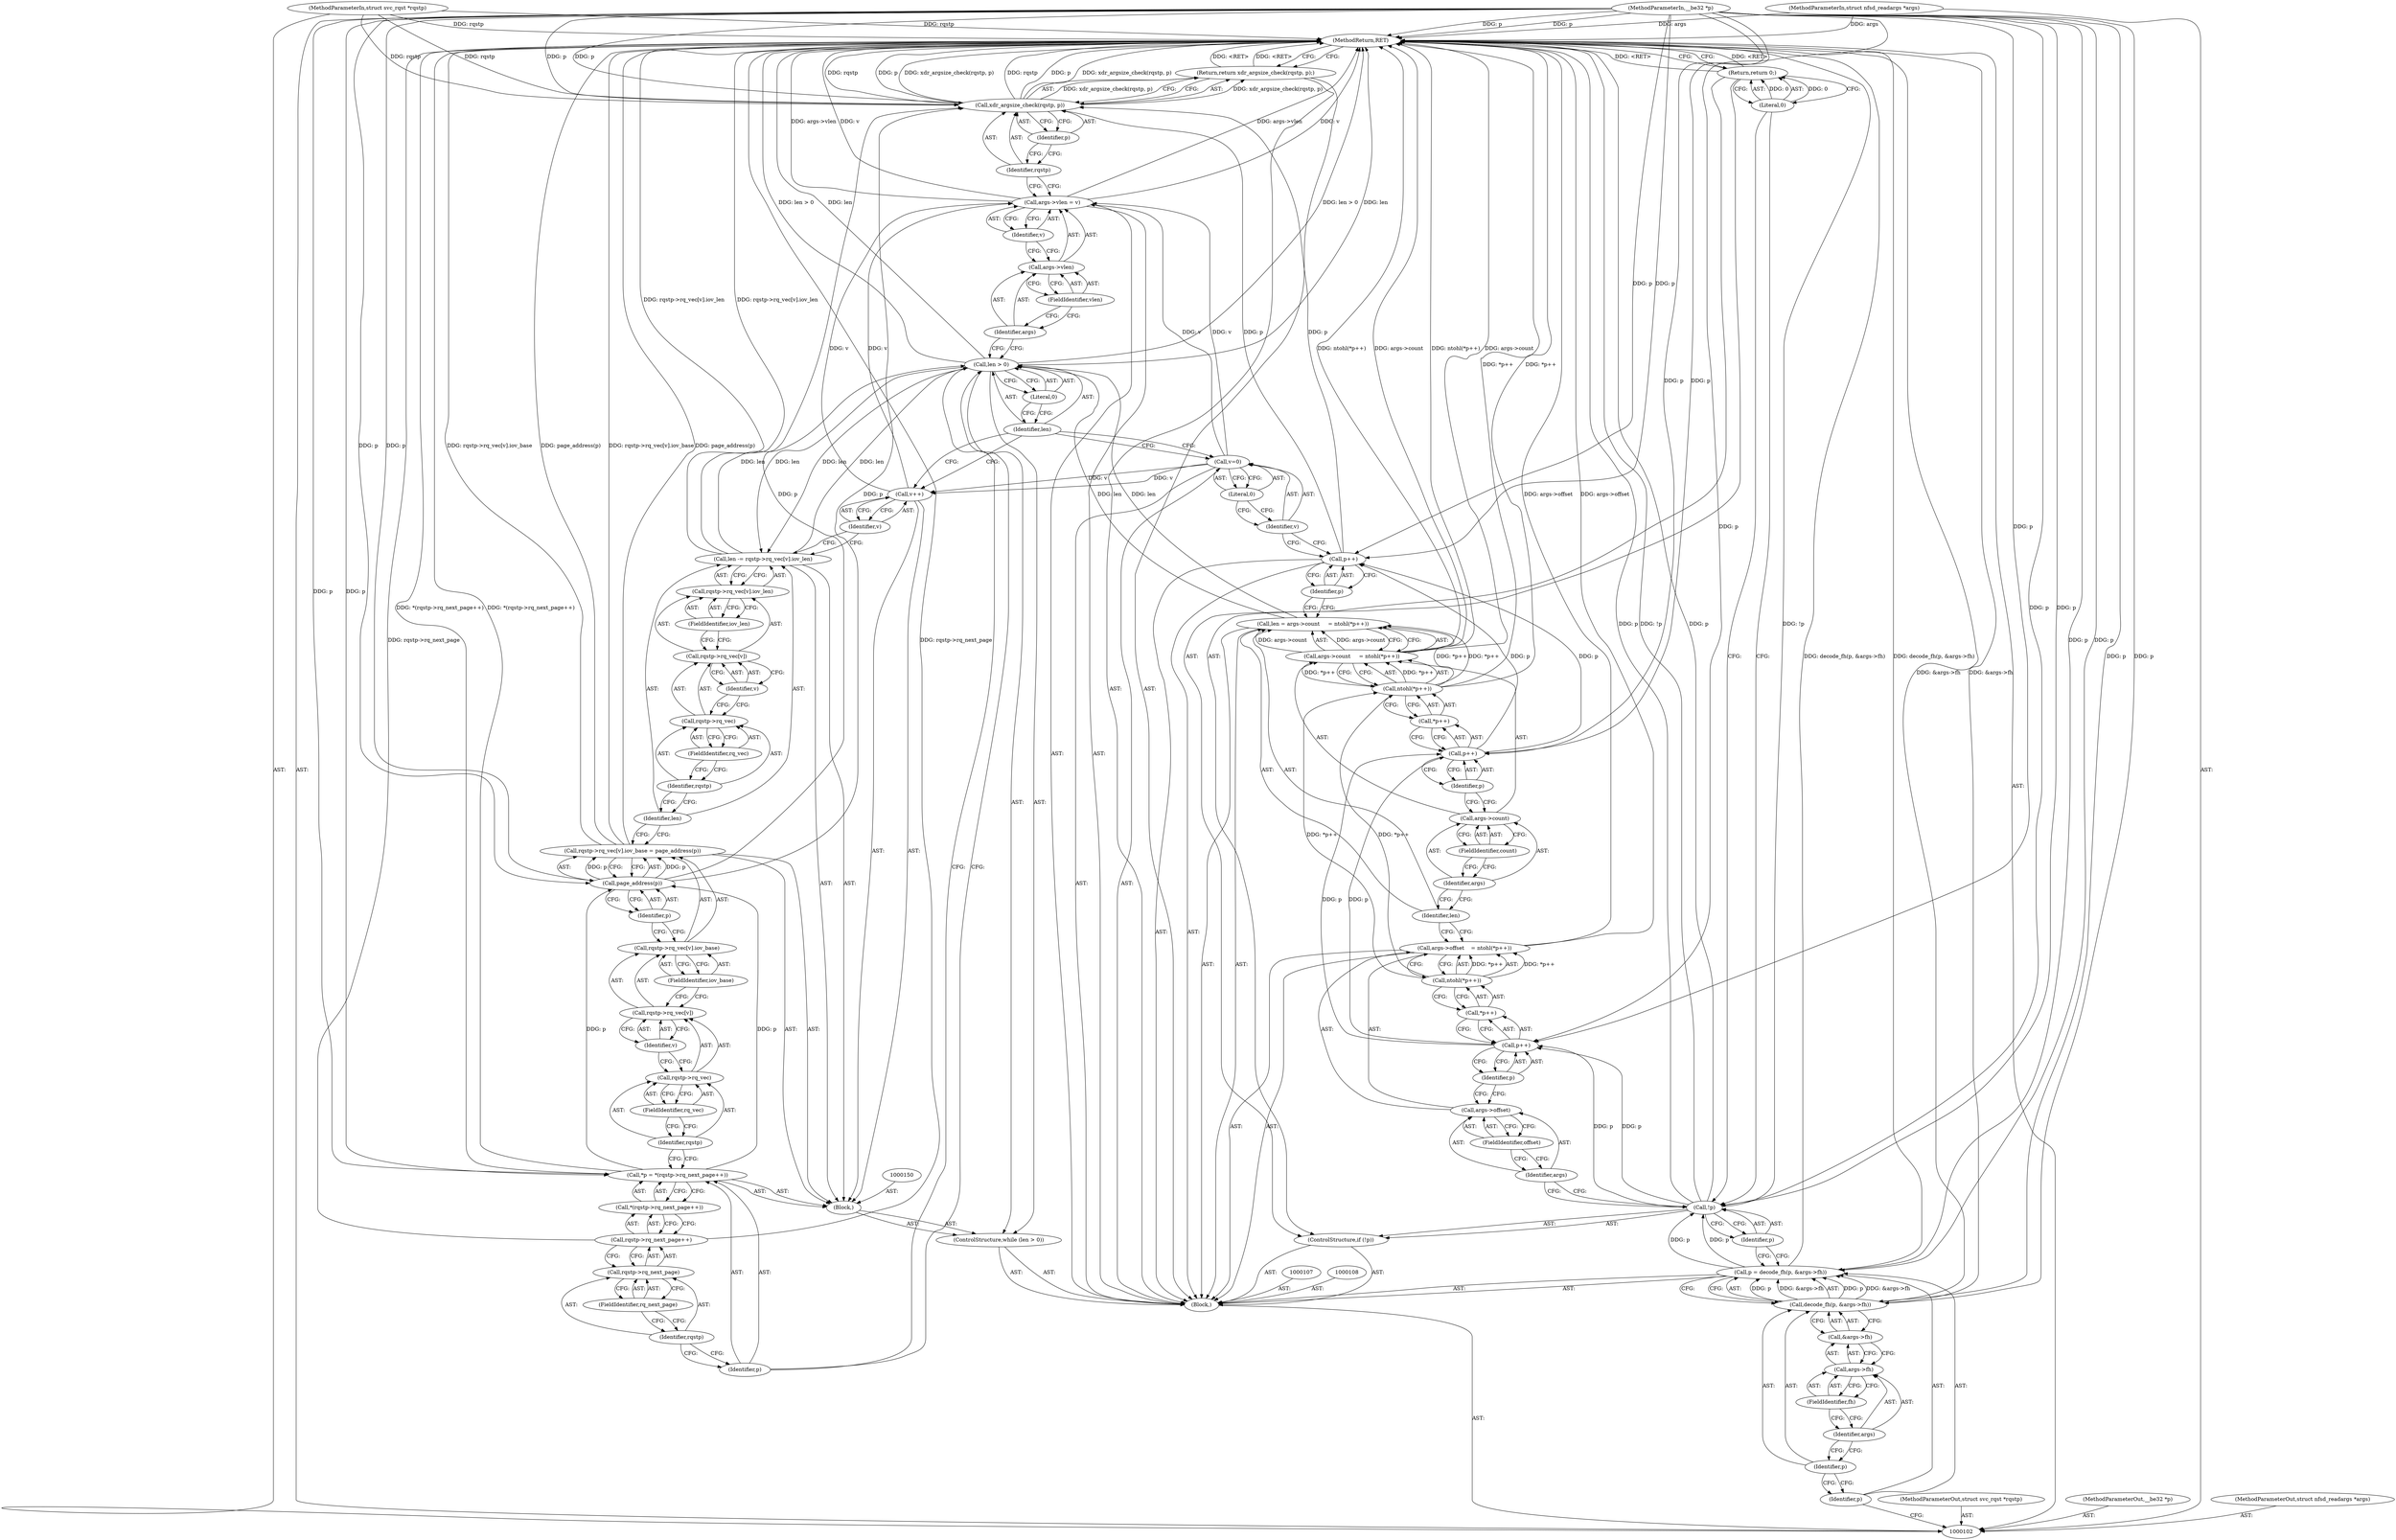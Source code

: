 digraph "1_linux_c70422f760c120480fee4de6c38804c72aa26bc1_15" {
"1000188" [label="(MethodReturn,RET)"];
"1000103" [label="(MethodParameterIn,struct svc_rqst *rqstp)"];
"1000261" [label="(MethodParameterOut,struct svc_rqst *rqstp)"];
"1000104" [label="(MethodParameterIn,__be32 *p)"];
"1000262" [label="(MethodParameterOut,__be32 *p)"];
"1000122" [label="(Call,args->offset    = ntohl(*p++))"];
"1000123" [label="(Call,args->offset)"];
"1000124" [label="(Identifier,args)"];
"1000126" [label="(Call,ntohl(*p++))"];
"1000127" [label="(Call,*p++)"];
"1000128" [label="(Call,p++)"];
"1000129" [label="(Identifier,p)"];
"1000125" [label="(FieldIdentifier,offset)"];
"1000135" [label="(FieldIdentifier,count)"];
"1000130" [label="(Call,len = args->count     = ntohl(*p++))"];
"1000131" [label="(Identifier,len)"];
"1000136" [label="(Call,ntohl(*p++))"];
"1000137" [label="(Call,*p++)"];
"1000138" [label="(Call,p++)"];
"1000139" [label="(Identifier,p)"];
"1000132" [label="(Call,args->count     = ntohl(*p++))"];
"1000133" [label="(Call,args->count)"];
"1000134" [label="(Identifier,args)"];
"1000140" [label="(Call,p++)"];
"1000141" [label="(Identifier,p)"];
"1000142" [label="(Call,v=0)"];
"1000143" [label="(Identifier,v)"];
"1000144" [label="(Literal,0)"];
"1000105" [label="(MethodParameterIn,struct nfsd_readargs *args)"];
"1000263" [label="(MethodParameterOut,struct nfsd_readargs *args)"];
"1000145" [label="(ControlStructure,while (len > 0))"];
"1000148" [label="(Literal,0)"];
"1000146" [label="(Call,len > 0)"];
"1000147" [label="(Identifier,len)"];
"1000151" [label="(Call,*p = *(rqstp->rq_next_page++))"];
"1000152" [label="(Identifier,p)"];
"1000153" [label="(Call,*(rqstp->rq_next_page++))"];
"1000149" [label="(Block,)"];
"1000154" [label="(Call,rqstp->rq_next_page++)"];
"1000155" [label="(Call,rqstp->rq_next_page)"];
"1000156" [label="(Identifier,rqstp)"];
"1000157" [label="(FieldIdentifier,rq_next_page)"];
"1000164" [label="(Identifier,v)"];
"1000165" [label="(FieldIdentifier,iov_base)"];
"1000158" [label="(Call,rqstp->rq_vec[v].iov_base = page_address(p))"];
"1000159" [label="(Call,rqstp->rq_vec[v].iov_base)"];
"1000160" [label="(Call,rqstp->rq_vec[v])"];
"1000161" [label="(Call,rqstp->rq_vec)"];
"1000162" [label="(Identifier,rqstp)"];
"1000166" [label="(Call,page_address(p))"];
"1000167" [label="(Identifier,p)"];
"1000163" [label="(FieldIdentifier,rq_vec)"];
"1000174" [label="(FieldIdentifier,rq_vec)"];
"1000168" [label="(Call,len -= rqstp->rq_vec[v].iov_len)"];
"1000169" [label="(Identifier,len)"];
"1000175" [label="(Identifier,v)"];
"1000176" [label="(FieldIdentifier,iov_len)"];
"1000170" [label="(Call,rqstp->rq_vec[v].iov_len)"];
"1000171" [label="(Call,rqstp->rq_vec[v])"];
"1000172" [label="(Call,rqstp->rq_vec)"];
"1000173" [label="(Identifier,rqstp)"];
"1000177" [label="(Call,v++)"];
"1000178" [label="(Identifier,v)"];
"1000183" [label="(Identifier,v)"];
"1000179" [label="(Call,args->vlen = v)"];
"1000180" [label="(Call,args->vlen)"];
"1000181" [label="(Identifier,args)"];
"1000182" [label="(FieldIdentifier,vlen)"];
"1000184" [label="(Return,return xdr_argsize_check(rqstp, p);)"];
"1000186" [label="(Identifier,rqstp)"];
"1000187" [label="(Identifier,p)"];
"1000185" [label="(Call,xdr_argsize_check(rqstp, p))"];
"1000106" [label="(Block,)"];
"1000109" [label="(Call,p = decode_fh(p, &args->fh))"];
"1000110" [label="(Identifier,p)"];
"1000112" [label="(Identifier,p)"];
"1000113" [label="(Call,&args->fh)"];
"1000114" [label="(Call,args->fh)"];
"1000115" [label="(Identifier,args)"];
"1000116" [label="(FieldIdentifier,fh)"];
"1000111" [label="(Call,decode_fh(p, &args->fh))"];
"1000117" [label="(ControlStructure,if (!p))"];
"1000118" [label="(Call,!p)"];
"1000119" [label="(Identifier,p)"];
"1000120" [label="(Return,return 0;)"];
"1000121" [label="(Literal,0)"];
"1000188" -> "1000102"  [label="AST: "];
"1000188" -> "1000120"  [label="CFG: "];
"1000188" -> "1000184"  [label="CFG: "];
"1000158" -> "1000188"  [label="DDG: rqstp->rq_vec[v].iov_base"];
"1000158" -> "1000188"  [label="DDG: page_address(p)"];
"1000185" -> "1000188"  [label="DDG: xdr_argsize_check(rqstp, p)"];
"1000185" -> "1000188"  [label="DDG: rqstp"];
"1000185" -> "1000188"  [label="DDG: p"];
"1000105" -> "1000188"  [label="DDG: args"];
"1000179" -> "1000188"  [label="DDG: args->vlen"];
"1000179" -> "1000188"  [label="DDG: v"];
"1000151" -> "1000188"  [label="DDG: *(rqstp->rq_next_page++)"];
"1000118" -> "1000188"  [label="DDG: !p"];
"1000118" -> "1000188"  [label="DDG: p"];
"1000132" -> "1000188"  [label="DDG: args->count"];
"1000132" -> "1000188"  [label="DDG: ntohl(*p++)"];
"1000111" -> "1000188"  [label="DDG: &args->fh"];
"1000146" -> "1000188"  [label="DDG: len > 0"];
"1000146" -> "1000188"  [label="DDG: len"];
"1000104" -> "1000188"  [label="DDG: p"];
"1000122" -> "1000188"  [label="DDG: args->offset"];
"1000154" -> "1000188"  [label="DDG: rqstp->rq_next_page"];
"1000103" -> "1000188"  [label="DDG: rqstp"];
"1000168" -> "1000188"  [label="DDG: rqstp->rq_vec[v].iov_len"];
"1000109" -> "1000188"  [label="DDG: decode_fh(p, &args->fh)"];
"1000136" -> "1000188"  [label="DDG: *p++"];
"1000184" -> "1000188"  [label="DDG: <RET>"];
"1000120" -> "1000188"  [label="DDG: <RET>"];
"1000103" -> "1000102"  [label="AST: "];
"1000103" -> "1000188"  [label="DDG: rqstp"];
"1000103" -> "1000185"  [label="DDG: rqstp"];
"1000261" -> "1000102"  [label="AST: "];
"1000104" -> "1000102"  [label="AST: "];
"1000104" -> "1000188"  [label="DDG: p"];
"1000104" -> "1000109"  [label="DDG: p"];
"1000104" -> "1000111"  [label="DDG: p"];
"1000104" -> "1000118"  [label="DDG: p"];
"1000104" -> "1000128"  [label="DDG: p"];
"1000104" -> "1000138"  [label="DDG: p"];
"1000104" -> "1000140"  [label="DDG: p"];
"1000104" -> "1000151"  [label="DDG: p"];
"1000104" -> "1000166"  [label="DDG: p"];
"1000104" -> "1000185"  [label="DDG: p"];
"1000262" -> "1000102"  [label="AST: "];
"1000122" -> "1000106"  [label="AST: "];
"1000122" -> "1000126"  [label="CFG: "];
"1000123" -> "1000122"  [label="AST: "];
"1000126" -> "1000122"  [label="AST: "];
"1000131" -> "1000122"  [label="CFG: "];
"1000122" -> "1000188"  [label="DDG: args->offset"];
"1000126" -> "1000122"  [label="DDG: *p++"];
"1000123" -> "1000122"  [label="AST: "];
"1000123" -> "1000125"  [label="CFG: "];
"1000124" -> "1000123"  [label="AST: "];
"1000125" -> "1000123"  [label="AST: "];
"1000129" -> "1000123"  [label="CFG: "];
"1000124" -> "1000123"  [label="AST: "];
"1000124" -> "1000118"  [label="CFG: "];
"1000125" -> "1000124"  [label="CFG: "];
"1000126" -> "1000122"  [label="AST: "];
"1000126" -> "1000127"  [label="CFG: "];
"1000127" -> "1000126"  [label="AST: "];
"1000122" -> "1000126"  [label="CFG: "];
"1000126" -> "1000122"  [label="DDG: *p++"];
"1000126" -> "1000136"  [label="DDG: *p++"];
"1000127" -> "1000126"  [label="AST: "];
"1000127" -> "1000128"  [label="CFG: "];
"1000128" -> "1000127"  [label="AST: "];
"1000126" -> "1000127"  [label="CFG: "];
"1000128" -> "1000127"  [label="AST: "];
"1000128" -> "1000129"  [label="CFG: "];
"1000129" -> "1000128"  [label="AST: "];
"1000127" -> "1000128"  [label="CFG: "];
"1000118" -> "1000128"  [label="DDG: p"];
"1000104" -> "1000128"  [label="DDG: p"];
"1000128" -> "1000138"  [label="DDG: p"];
"1000129" -> "1000128"  [label="AST: "];
"1000129" -> "1000123"  [label="CFG: "];
"1000128" -> "1000129"  [label="CFG: "];
"1000125" -> "1000123"  [label="AST: "];
"1000125" -> "1000124"  [label="CFG: "];
"1000123" -> "1000125"  [label="CFG: "];
"1000135" -> "1000133"  [label="AST: "];
"1000135" -> "1000134"  [label="CFG: "];
"1000133" -> "1000135"  [label="CFG: "];
"1000130" -> "1000106"  [label="AST: "];
"1000130" -> "1000132"  [label="CFG: "];
"1000131" -> "1000130"  [label="AST: "];
"1000132" -> "1000130"  [label="AST: "];
"1000141" -> "1000130"  [label="CFG: "];
"1000132" -> "1000130"  [label="DDG: args->count"];
"1000136" -> "1000130"  [label="DDG: *p++"];
"1000130" -> "1000146"  [label="DDG: len"];
"1000131" -> "1000130"  [label="AST: "];
"1000131" -> "1000122"  [label="CFG: "];
"1000134" -> "1000131"  [label="CFG: "];
"1000136" -> "1000132"  [label="AST: "];
"1000136" -> "1000137"  [label="CFG: "];
"1000137" -> "1000136"  [label="AST: "];
"1000132" -> "1000136"  [label="CFG: "];
"1000136" -> "1000188"  [label="DDG: *p++"];
"1000136" -> "1000130"  [label="DDG: *p++"];
"1000136" -> "1000132"  [label="DDG: *p++"];
"1000126" -> "1000136"  [label="DDG: *p++"];
"1000137" -> "1000136"  [label="AST: "];
"1000137" -> "1000138"  [label="CFG: "];
"1000138" -> "1000137"  [label="AST: "];
"1000136" -> "1000137"  [label="CFG: "];
"1000138" -> "1000137"  [label="AST: "];
"1000138" -> "1000139"  [label="CFG: "];
"1000139" -> "1000138"  [label="AST: "];
"1000137" -> "1000138"  [label="CFG: "];
"1000128" -> "1000138"  [label="DDG: p"];
"1000104" -> "1000138"  [label="DDG: p"];
"1000138" -> "1000140"  [label="DDG: p"];
"1000139" -> "1000138"  [label="AST: "];
"1000139" -> "1000133"  [label="CFG: "];
"1000138" -> "1000139"  [label="CFG: "];
"1000132" -> "1000130"  [label="AST: "];
"1000132" -> "1000136"  [label="CFG: "];
"1000133" -> "1000132"  [label="AST: "];
"1000136" -> "1000132"  [label="AST: "];
"1000130" -> "1000132"  [label="CFG: "];
"1000132" -> "1000188"  [label="DDG: args->count"];
"1000132" -> "1000188"  [label="DDG: ntohl(*p++)"];
"1000132" -> "1000130"  [label="DDG: args->count"];
"1000136" -> "1000132"  [label="DDG: *p++"];
"1000133" -> "1000132"  [label="AST: "];
"1000133" -> "1000135"  [label="CFG: "];
"1000134" -> "1000133"  [label="AST: "];
"1000135" -> "1000133"  [label="AST: "];
"1000139" -> "1000133"  [label="CFG: "];
"1000134" -> "1000133"  [label="AST: "];
"1000134" -> "1000131"  [label="CFG: "];
"1000135" -> "1000134"  [label="CFG: "];
"1000140" -> "1000106"  [label="AST: "];
"1000140" -> "1000141"  [label="CFG: "];
"1000141" -> "1000140"  [label="AST: "];
"1000143" -> "1000140"  [label="CFG: "];
"1000138" -> "1000140"  [label="DDG: p"];
"1000104" -> "1000140"  [label="DDG: p"];
"1000140" -> "1000185"  [label="DDG: p"];
"1000141" -> "1000140"  [label="AST: "];
"1000141" -> "1000130"  [label="CFG: "];
"1000140" -> "1000141"  [label="CFG: "];
"1000142" -> "1000106"  [label="AST: "];
"1000142" -> "1000144"  [label="CFG: "];
"1000143" -> "1000142"  [label="AST: "];
"1000144" -> "1000142"  [label="AST: "];
"1000147" -> "1000142"  [label="CFG: "];
"1000142" -> "1000177"  [label="DDG: v"];
"1000142" -> "1000179"  [label="DDG: v"];
"1000143" -> "1000142"  [label="AST: "];
"1000143" -> "1000140"  [label="CFG: "];
"1000144" -> "1000143"  [label="CFG: "];
"1000144" -> "1000142"  [label="AST: "];
"1000144" -> "1000143"  [label="CFG: "];
"1000142" -> "1000144"  [label="CFG: "];
"1000105" -> "1000102"  [label="AST: "];
"1000105" -> "1000188"  [label="DDG: args"];
"1000263" -> "1000102"  [label="AST: "];
"1000145" -> "1000106"  [label="AST: "];
"1000146" -> "1000145"  [label="AST: "];
"1000149" -> "1000145"  [label="AST: "];
"1000148" -> "1000146"  [label="AST: "];
"1000148" -> "1000147"  [label="CFG: "];
"1000146" -> "1000148"  [label="CFG: "];
"1000146" -> "1000145"  [label="AST: "];
"1000146" -> "1000148"  [label="CFG: "];
"1000147" -> "1000146"  [label="AST: "];
"1000148" -> "1000146"  [label="AST: "];
"1000152" -> "1000146"  [label="CFG: "];
"1000181" -> "1000146"  [label="CFG: "];
"1000146" -> "1000188"  [label="DDG: len > 0"];
"1000146" -> "1000188"  [label="DDG: len"];
"1000168" -> "1000146"  [label="DDG: len"];
"1000130" -> "1000146"  [label="DDG: len"];
"1000146" -> "1000168"  [label="DDG: len"];
"1000147" -> "1000146"  [label="AST: "];
"1000147" -> "1000177"  [label="CFG: "];
"1000147" -> "1000142"  [label="CFG: "];
"1000148" -> "1000147"  [label="CFG: "];
"1000151" -> "1000149"  [label="AST: "];
"1000151" -> "1000153"  [label="CFG: "];
"1000152" -> "1000151"  [label="AST: "];
"1000153" -> "1000151"  [label="AST: "];
"1000162" -> "1000151"  [label="CFG: "];
"1000151" -> "1000188"  [label="DDG: *(rqstp->rq_next_page++)"];
"1000104" -> "1000151"  [label="DDG: p"];
"1000151" -> "1000166"  [label="DDG: p"];
"1000152" -> "1000151"  [label="AST: "];
"1000152" -> "1000146"  [label="CFG: "];
"1000156" -> "1000152"  [label="CFG: "];
"1000153" -> "1000151"  [label="AST: "];
"1000153" -> "1000154"  [label="CFG: "];
"1000154" -> "1000153"  [label="AST: "];
"1000151" -> "1000153"  [label="CFG: "];
"1000149" -> "1000145"  [label="AST: "];
"1000150" -> "1000149"  [label="AST: "];
"1000151" -> "1000149"  [label="AST: "];
"1000158" -> "1000149"  [label="AST: "];
"1000168" -> "1000149"  [label="AST: "];
"1000177" -> "1000149"  [label="AST: "];
"1000154" -> "1000153"  [label="AST: "];
"1000154" -> "1000155"  [label="CFG: "];
"1000155" -> "1000154"  [label="AST: "];
"1000153" -> "1000154"  [label="CFG: "];
"1000154" -> "1000188"  [label="DDG: rqstp->rq_next_page"];
"1000155" -> "1000154"  [label="AST: "];
"1000155" -> "1000157"  [label="CFG: "];
"1000156" -> "1000155"  [label="AST: "];
"1000157" -> "1000155"  [label="AST: "];
"1000154" -> "1000155"  [label="CFG: "];
"1000156" -> "1000155"  [label="AST: "];
"1000156" -> "1000152"  [label="CFG: "];
"1000157" -> "1000156"  [label="CFG: "];
"1000157" -> "1000155"  [label="AST: "];
"1000157" -> "1000156"  [label="CFG: "];
"1000155" -> "1000157"  [label="CFG: "];
"1000164" -> "1000160"  [label="AST: "];
"1000164" -> "1000161"  [label="CFG: "];
"1000160" -> "1000164"  [label="CFG: "];
"1000165" -> "1000159"  [label="AST: "];
"1000165" -> "1000160"  [label="CFG: "];
"1000159" -> "1000165"  [label="CFG: "];
"1000158" -> "1000149"  [label="AST: "];
"1000158" -> "1000166"  [label="CFG: "];
"1000159" -> "1000158"  [label="AST: "];
"1000166" -> "1000158"  [label="AST: "];
"1000169" -> "1000158"  [label="CFG: "];
"1000158" -> "1000188"  [label="DDG: rqstp->rq_vec[v].iov_base"];
"1000158" -> "1000188"  [label="DDG: page_address(p)"];
"1000166" -> "1000158"  [label="DDG: p"];
"1000159" -> "1000158"  [label="AST: "];
"1000159" -> "1000165"  [label="CFG: "];
"1000160" -> "1000159"  [label="AST: "];
"1000165" -> "1000159"  [label="AST: "];
"1000167" -> "1000159"  [label="CFG: "];
"1000160" -> "1000159"  [label="AST: "];
"1000160" -> "1000164"  [label="CFG: "];
"1000161" -> "1000160"  [label="AST: "];
"1000164" -> "1000160"  [label="AST: "];
"1000165" -> "1000160"  [label="CFG: "];
"1000161" -> "1000160"  [label="AST: "];
"1000161" -> "1000163"  [label="CFG: "];
"1000162" -> "1000161"  [label="AST: "];
"1000163" -> "1000161"  [label="AST: "];
"1000164" -> "1000161"  [label="CFG: "];
"1000162" -> "1000161"  [label="AST: "];
"1000162" -> "1000151"  [label="CFG: "];
"1000163" -> "1000162"  [label="CFG: "];
"1000166" -> "1000158"  [label="AST: "];
"1000166" -> "1000167"  [label="CFG: "];
"1000167" -> "1000166"  [label="AST: "];
"1000158" -> "1000166"  [label="CFG: "];
"1000166" -> "1000158"  [label="DDG: p"];
"1000151" -> "1000166"  [label="DDG: p"];
"1000104" -> "1000166"  [label="DDG: p"];
"1000166" -> "1000185"  [label="DDG: p"];
"1000167" -> "1000166"  [label="AST: "];
"1000167" -> "1000159"  [label="CFG: "];
"1000166" -> "1000167"  [label="CFG: "];
"1000163" -> "1000161"  [label="AST: "];
"1000163" -> "1000162"  [label="CFG: "];
"1000161" -> "1000163"  [label="CFG: "];
"1000174" -> "1000172"  [label="AST: "];
"1000174" -> "1000173"  [label="CFG: "];
"1000172" -> "1000174"  [label="CFG: "];
"1000168" -> "1000149"  [label="AST: "];
"1000168" -> "1000170"  [label="CFG: "];
"1000169" -> "1000168"  [label="AST: "];
"1000170" -> "1000168"  [label="AST: "];
"1000178" -> "1000168"  [label="CFG: "];
"1000168" -> "1000188"  [label="DDG: rqstp->rq_vec[v].iov_len"];
"1000168" -> "1000146"  [label="DDG: len"];
"1000146" -> "1000168"  [label="DDG: len"];
"1000169" -> "1000168"  [label="AST: "];
"1000169" -> "1000158"  [label="CFG: "];
"1000173" -> "1000169"  [label="CFG: "];
"1000175" -> "1000171"  [label="AST: "];
"1000175" -> "1000172"  [label="CFG: "];
"1000171" -> "1000175"  [label="CFG: "];
"1000176" -> "1000170"  [label="AST: "];
"1000176" -> "1000171"  [label="CFG: "];
"1000170" -> "1000176"  [label="CFG: "];
"1000170" -> "1000168"  [label="AST: "];
"1000170" -> "1000176"  [label="CFG: "];
"1000171" -> "1000170"  [label="AST: "];
"1000176" -> "1000170"  [label="AST: "];
"1000168" -> "1000170"  [label="CFG: "];
"1000171" -> "1000170"  [label="AST: "];
"1000171" -> "1000175"  [label="CFG: "];
"1000172" -> "1000171"  [label="AST: "];
"1000175" -> "1000171"  [label="AST: "];
"1000176" -> "1000171"  [label="CFG: "];
"1000172" -> "1000171"  [label="AST: "];
"1000172" -> "1000174"  [label="CFG: "];
"1000173" -> "1000172"  [label="AST: "];
"1000174" -> "1000172"  [label="AST: "];
"1000175" -> "1000172"  [label="CFG: "];
"1000173" -> "1000172"  [label="AST: "];
"1000173" -> "1000169"  [label="CFG: "];
"1000174" -> "1000173"  [label="CFG: "];
"1000177" -> "1000149"  [label="AST: "];
"1000177" -> "1000178"  [label="CFG: "];
"1000178" -> "1000177"  [label="AST: "];
"1000147" -> "1000177"  [label="CFG: "];
"1000142" -> "1000177"  [label="DDG: v"];
"1000177" -> "1000179"  [label="DDG: v"];
"1000178" -> "1000177"  [label="AST: "];
"1000178" -> "1000168"  [label="CFG: "];
"1000177" -> "1000178"  [label="CFG: "];
"1000183" -> "1000179"  [label="AST: "];
"1000183" -> "1000180"  [label="CFG: "];
"1000179" -> "1000183"  [label="CFG: "];
"1000179" -> "1000106"  [label="AST: "];
"1000179" -> "1000183"  [label="CFG: "];
"1000180" -> "1000179"  [label="AST: "];
"1000183" -> "1000179"  [label="AST: "];
"1000186" -> "1000179"  [label="CFG: "];
"1000179" -> "1000188"  [label="DDG: args->vlen"];
"1000179" -> "1000188"  [label="DDG: v"];
"1000177" -> "1000179"  [label="DDG: v"];
"1000142" -> "1000179"  [label="DDG: v"];
"1000180" -> "1000179"  [label="AST: "];
"1000180" -> "1000182"  [label="CFG: "];
"1000181" -> "1000180"  [label="AST: "];
"1000182" -> "1000180"  [label="AST: "];
"1000183" -> "1000180"  [label="CFG: "];
"1000181" -> "1000180"  [label="AST: "];
"1000181" -> "1000146"  [label="CFG: "];
"1000182" -> "1000181"  [label="CFG: "];
"1000182" -> "1000180"  [label="AST: "];
"1000182" -> "1000181"  [label="CFG: "];
"1000180" -> "1000182"  [label="CFG: "];
"1000184" -> "1000106"  [label="AST: "];
"1000184" -> "1000185"  [label="CFG: "];
"1000185" -> "1000184"  [label="AST: "];
"1000188" -> "1000184"  [label="CFG: "];
"1000184" -> "1000188"  [label="DDG: <RET>"];
"1000185" -> "1000184"  [label="DDG: xdr_argsize_check(rqstp, p)"];
"1000186" -> "1000185"  [label="AST: "];
"1000186" -> "1000179"  [label="CFG: "];
"1000187" -> "1000186"  [label="CFG: "];
"1000187" -> "1000185"  [label="AST: "];
"1000187" -> "1000186"  [label="CFG: "];
"1000185" -> "1000187"  [label="CFG: "];
"1000185" -> "1000184"  [label="AST: "];
"1000185" -> "1000187"  [label="CFG: "];
"1000186" -> "1000185"  [label="AST: "];
"1000187" -> "1000185"  [label="AST: "];
"1000184" -> "1000185"  [label="CFG: "];
"1000185" -> "1000188"  [label="DDG: xdr_argsize_check(rqstp, p)"];
"1000185" -> "1000188"  [label="DDG: rqstp"];
"1000185" -> "1000188"  [label="DDG: p"];
"1000185" -> "1000184"  [label="DDG: xdr_argsize_check(rqstp, p)"];
"1000103" -> "1000185"  [label="DDG: rqstp"];
"1000140" -> "1000185"  [label="DDG: p"];
"1000166" -> "1000185"  [label="DDG: p"];
"1000104" -> "1000185"  [label="DDG: p"];
"1000106" -> "1000102"  [label="AST: "];
"1000107" -> "1000106"  [label="AST: "];
"1000108" -> "1000106"  [label="AST: "];
"1000109" -> "1000106"  [label="AST: "];
"1000117" -> "1000106"  [label="AST: "];
"1000122" -> "1000106"  [label="AST: "];
"1000130" -> "1000106"  [label="AST: "];
"1000140" -> "1000106"  [label="AST: "];
"1000142" -> "1000106"  [label="AST: "];
"1000145" -> "1000106"  [label="AST: "];
"1000179" -> "1000106"  [label="AST: "];
"1000184" -> "1000106"  [label="AST: "];
"1000109" -> "1000106"  [label="AST: "];
"1000109" -> "1000111"  [label="CFG: "];
"1000110" -> "1000109"  [label="AST: "];
"1000111" -> "1000109"  [label="AST: "];
"1000119" -> "1000109"  [label="CFG: "];
"1000109" -> "1000188"  [label="DDG: decode_fh(p, &args->fh)"];
"1000111" -> "1000109"  [label="DDG: p"];
"1000111" -> "1000109"  [label="DDG: &args->fh"];
"1000104" -> "1000109"  [label="DDG: p"];
"1000109" -> "1000118"  [label="DDG: p"];
"1000110" -> "1000109"  [label="AST: "];
"1000110" -> "1000102"  [label="CFG: "];
"1000112" -> "1000110"  [label="CFG: "];
"1000112" -> "1000111"  [label="AST: "];
"1000112" -> "1000110"  [label="CFG: "];
"1000115" -> "1000112"  [label="CFG: "];
"1000113" -> "1000111"  [label="AST: "];
"1000113" -> "1000114"  [label="CFG: "];
"1000114" -> "1000113"  [label="AST: "];
"1000111" -> "1000113"  [label="CFG: "];
"1000114" -> "1000113"  [label="AST: "];
"1000114" -> "1000116"  [label="CFG: "];
"1000115" -> "1000114"  [label="AST: "];
"1000116" -> "1000114"  [label="AST: "];
"1000113" -> "1000114"  [label="CFG: "];
"1000115" -> "1000114"  [label="AST: "];
"1000115" -> "1000112"  [label="CFG: "];
"1000116" -> "1000115"  [label="CFG: "];
"1000116" -> "1000114"  [label="AST: "];
"1000116" -> "1000115"  [label="CFG: "];
"1000114" -> "1000116"  [label="CFG: "];
"1000111" -> "1000109"  [label="AST: "];
"1000111" -> "1000113"  [label="CFG: "];
"1000112" -> "1000111"  [label="AST: "];
"1000113" -> "1000111"  [label="AST: "];
"1000109" -> "1000111"  [label="CFG: "];
"1000111" -> "1000188"  [label="DDG: &args->fh"];
"1000111" -> "1000109"  [label="DDG: p"];
"1000111" -> "1000109"  [label="DDG: &args->fh"];
"1000104" -> "1000111"  [label="DDG: p"];
"1000117" -> "1000106"  [label="AST: "];
"1000118" -> "1000117"  [label="AST: "];
"1000120" -> "1000117"  [label="AST: "];
"1000118" -> "1000117"  [label="AST: "];
"1000118" -> "1000119"  [label="CFG: "];
"1000119" -> "1000118"  [label="AST: "];
"1000121" -> "1000118"  [label="CFG: "];
"1000124" -> "1000118"  [label="CFG: "];
"1000118" -> "1000188"  [label="DDG: !p"];
"1000118" -> "1000188"  [label="DDG: p"];
"1000109" -> "1000118"  [label="DDG: p"];
"1000104" -> "1000118"  [label="DDG: p"];
"1000118" -> "1000128"  [label="DDG: p"];
"1000119" -> "1000118"  [label="AST: "];
"1000119" -> "1000109"  [label="CFG: "];
"1000118" -> "1000119"  [label="CFG: "];
"1000120" -> "1000117"  [label="AST: "];
"1000120" -> "1000121"  [label="CFG: "];
"1000121" -> "1000120"  [label="AST: "];
"1000188" -> "1000120"  [label="CFG: "];
"1000120" -> "1000188"  [label="DDG: <RET>"];
"1000121" -> "1000120"  [label="DDG: 0"];
"1000121" -> "1000120"  [label="AST: "];
"1000121" -> "1000118"  [label="CFG: "];
"1000120" -> "1000121"  [label="CFG: "];
"1000121" -> "1000120"  [label="DDG: 0"];
}
